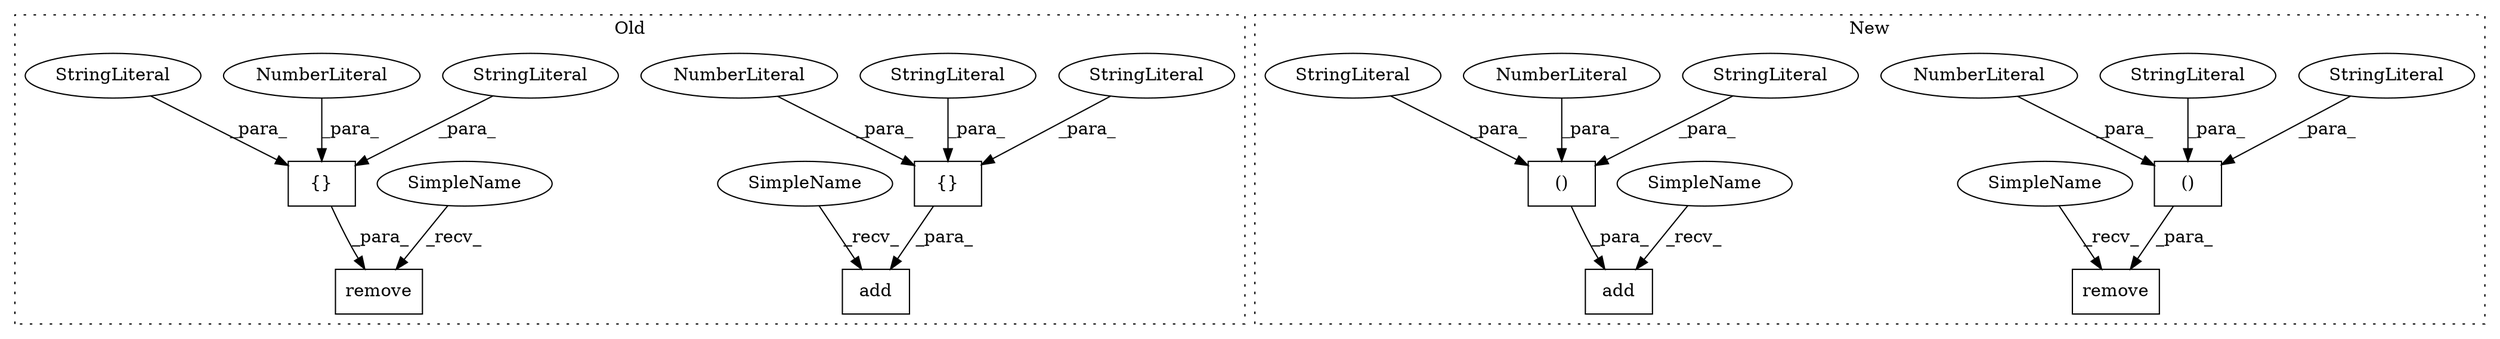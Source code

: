 digraph G {
subgraph cluster0 {
1 [label="add" a="32" s="515,571" l="4,1" shape="box"];
3 [label="{}" a="4" s="546,570" l="1,1" shape="box"];
4 [label="StringLiteral" a="45" s="554" l="14" shape="ellipse"];
5 [label="StringLiteral" a="45" s="547" l="6" shape="ellipse"];
7 [label="remove" a="32" s="667,726" l="7,1" shape="box"];
10 [label="{}" a="4" s="701,725" l="1,1" shape="box"];
11 [label="StringLiteral" a="45" s="709" l="14" shape="ellipse"];
12 [label="StringLiteral" a="45" s="702" l="6" shape="ellipse"];
18 [label="NumberLiteral" a="34" s="569" l="1" shape="ellipse"];
20 [label="NumberLiteral" a="34" s="724" l="1" shape="ellipse"];
21 [label="SimpleName" a="42" s="512" l="2" shape="ellipse"];
22 [label="SimpleName" a="42" s="664" l="2" shape="ellipse"];
label = "Old";
style="dotted";
}
subgraph cluster1 {
2 [label="remove" a="32" s="733,792" l="12,2" shape="box"];
6 [label="()" a="106" s="745" l="47" shape="box"];
8 [label="add" a="32" s="579,635" l="9,2" shape="box"];
9 [label="()" a="106" s="588" l="47" shape="box"];
13 [label="StringLiteral" a="45" s="764" l="14" shape="ellipse"];
14 [label="StringLiteral" a="45" s="745" l="6" shape="ellipse"];
15 [label="StringLiteral" a="45" s="607" l="14" shape="ellipse"];
16 [label="StringLiteral" a="45" s="588" l="6" shape="ellipse"];
17 [label="NumberLiteral" a="34" s="634" l="1" shape="ellipse"];
19 [label="NumberLiteral" a="34" s="791" l="1" shape="ellipse"];
23 [label="SimpleName" a="42" s="730" l="2" shape="ellipse"];
24 [label="SimpleName" a="42" s="576" l="2" shape="ellipse"];
label = "New";
style="dotted";
}
3 -> 1 [label="_para_"];
4 -> 3 [label="_para_"];
5 -> 3 [label="_para_"];
6 -> 2 [label="_para_"];
9 -> 8 [label="_para_"];
10 -> 7 [label="_para_"];
11 -> 10 [label="_para_"];
12 -> 10 [label="_para_"];
13 -> 6 [label="_para_"];
14 -> 6 [label="_para_"];
15 -> 9 [label="_para_"];
16 -> 9 [label="_para_"];
17 -> 9 [label="_para_"];
18 -> 3 [label="_para_"];
19 -> 6 [label="_para_"];
20 -> 10 [label="_para_"];
21 -> 1 [label="_recv_"];
22 -> 7 [label="_recv_"];
23 -> 2 [label="_recv_"];
24 -> 8 [label="_recv_"];
}